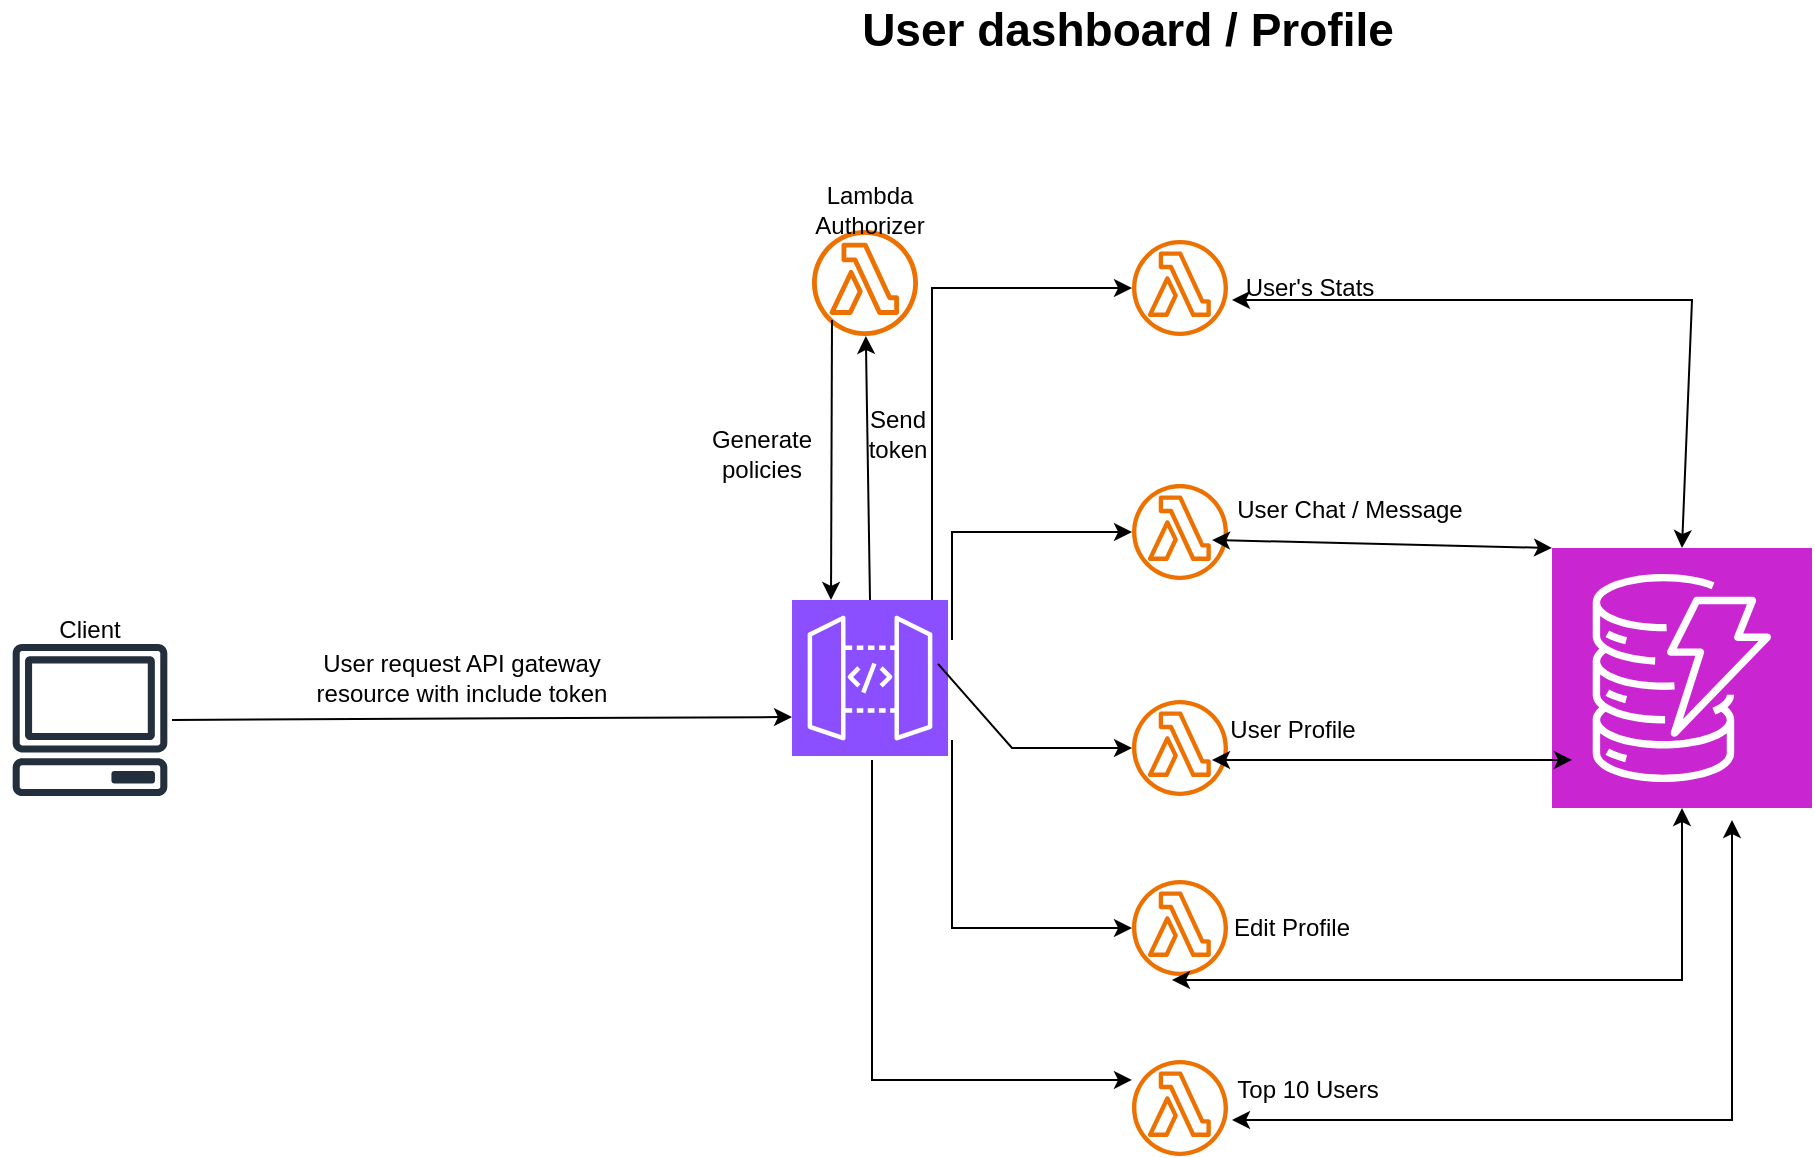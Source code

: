 <mxfile version="23.1.5" type="device">
  <diagram name="Page-1" id="vtV4UUDZCbyHyCZKDNbp">
    <mxGraphModel dx="1434" dy="780" grid="1" gridSize="10" guides="1" tooltips="1" connect="1" arrows="1" fold="1" page="1" pageScale="1" pageWidth="850" pageHeight="1100" math="0" shadow="0">
      <root>
        <mxCell id="0" />
        <mxCell id="1" parent="0" />
        <mxCell id="A4QZvQzmCRYY-zMLC35C-3" value="" style="sketch=0;outlineConnect=0;fontColor=#232F3E;gradientColor=none;fillColor=#ED7100;strokeColor=none;dashed=0;verticalLabelPosition=bottom;verticalAlign=top;align=center;html=1;fontSize=12;fontStyle=0;aspect=fixed;pointerEvents=1;shape=mxgraph.aws4.lambda_function;" parent="1" vertex="1">
          <mxGeometry x="480" y="155" width="53" height="53" as="geometry" />
        </mxCell>
        <mxCell id="A4QZvQzmCRYY-zMLC35C-5" value="" style="sketch=0;points=[[0,0,0],[0.25,0,0],[0.5,0,0],[0.75,0,0],[1,0,0],[0,1,0],[0.25,1,0],[0.5,1,0],[0.75,1,0],[1,1,0],[0,0.25,0],[0,0.5,0],[0,0.75,0],[1,0.25,0],[1,0.5,0],[1,0.75,0]];outlineConnect=0;fontColor=#232F3E;fillColor=#8C4FFF;strokeColor=#ffffff;dashed=0;verticalLabelPosition=bottom;verticalAlign=top;align=center;html=1;fontSize=12;fontStyle=0;aspect=fixed;shape=mxgraph.aws4.resourceIcon;resIcon=mxgraph.aws4.api_gateway;" parent="1" vertex="1">
          <mxGeometry x="470" y="340" width="78" height="78" as="geometry" />
        </mxCell>
        <mxCell id="A4QZvQzmCRYY-zMLC35C-19" value="Lambda Authorizer" style="text;html=1;align=center;verticalAlign=middle;whiteSpace=wrap;rounded=0;" parent="1" vertex="1">
          <mxGeometry x="479" y="130" width="60" height="30" as="geometry" />
        </mxCell>
        <mxCell id="A4QZvQzmCRYY-zMLC35C-21" value="" style="sketch=0;outlineConnect=0;fontColor=#232F3E;gradientColor=none;fillColor=#ED7100;strokeColor=none;dashed=0;verticalLabelPosition=bottom;verticalAlign=top;align=center;html=1;fontSize=12;fontStyle=0;aspect=fixed;pointerEvents=1;shape=mxgraph.aws4.lambda_function;" parent="1" vertex="1">
          <mxGeometry x="640" y="160" width="48" height="48" as="geometry" />
        </mxCell>
        <mxCell id="A4QZvQzmCRYY-zMLC35C-22" value="" style="sketch=0;outlineConnect=0;fontColor=#232F3E;gradientColor=none;fillColor=#ED7100;strokeColor=none;dashed=0;verticalLabelPosition=bottom;verticalAlign=top;align=center;html=1;fontSize=12;fontStyle=0;aspect=fixed;pointerEvents=1;shape=mxgraph.aws4.lambda_function;" parent="1" vertex="1">
          <mxGeometry x="640" y="390" width="48" height="48" as="geometry" />
        </mxCell>
        <mxCell id="A4QZvQzmCRYY-zMLC35C-23" value="" style="sketch=0;outlineConnect=0;fontColor=#232F3E;gradientColor=none;fillColor=#ED7100;strokeColor=none;dashed=0;verticalLabelPosition=bottom;verticalAlign=top;align=center;html=1;fontSize=12;fontStyle=0;aspect=fixed;pointerEvents=1;shape=mxgraph.aws4.lambda_function;" parent="1" vertex="1">
          <mxGeometry x="640" y="282" width="48" height="48" as="geometry" />
        </mxCell>
        <mxCell id="A4QZvQzmCRYY-zMLC35C-24" value="" style="sketch=0;outlineConnect=0;fontColor=#232F3E;gradientColor=none;fillColor=#ED7100;strokeColor=none;dashed=0;verticalLabelPosition=bottom;verticalAlign=top;align=center;html=1;fontSize=12;fontStyle=0;aspect=fixed;pointerEvents=1;shape=mxgraph.aws4.lambda_function;" parent="1" vertex="1">
          <mxGeometry x="640" y="480" width="48" height="48" as="geometry" />
        </mxCell>
        <mxCell id="A4QZvQzmCRYY-zMLC35C-26" value="User&#39;s Stats" style="text;html=1;align=center;verticalAlign=middle;whiteSpace=wrap;rounded=0;" parent="1" vertex="1">
          <mxGeometry x="688" y="169" width="82" height="30" as="geometry" />
        </mxCell>
        <mxCell id="A4QZvQzmCRYY-zMLC35C-27" value="User Chat / Message" style="text;html=1;align=center;verticalAlign=middle;whiteSpace=wrap;rounded=0;" parent="1" vertex="1">
          <mxGeometry x="688" y="280" width="122" height="30" as="geometry" />
        </mxCell>
        <mxCell id="A4QZvQzmCRYY-zMLC35C-29" value="User Profile" style="text;html=1;align=center;verticalAlign=middle;whiteSpace=wrap;rounded=0;" parent="1" vertex="1">
          <mxGeometry x="680" y="390" width="81" height="30" as="geometry" />
        </mxCell>
        <mxCell id="A4QZvQzmCRYY-zMLC35C-30" value="Edit Profile" style="text;html=1;align=center;verticalAlign=middle;whiteSpace=wrap;rounded=0;" parent="1" vertex="1">
          <mxGeometry x="680" y="489" width="80" height="30" as="geometry" />
        </mxCell>
        <mxCell id="A4QZvQzmCRYY-zMLC35C-31" value="" style="sketch=0;outlineConnect=0;fontColor=#232F3E;gradientColor=none;fillColor=#ED7100;strokeColor=none;dashed=0;verticalLabelPosition=bottom;verticalAlign=top;align=center;html=1;fontSize=12;fontStyle=0;aspect=fixed;pointerEvents=1;shape=mxgraph.aws4.lambda_function;" parent="1" vertex="1">
          <mxGeometry x="640" y="570" width="48" height="48" as="geometry" />
        </mxCell>
        <mxCell id="A4QZvQzmCRYY-zMLC35C-32" value="Top 10 Users" style="text;html=1;align=center;verticalAlign=middle;whiteSpace=wrap;rounded=0;" parent="1" vertex="1">
          <mxGeometry x="688" y="570" width="80" height="30" as="geometry" />
        </mxCell>
        <mxCell id="A4QZvQzmCRYY-zMLC35C-33" value="" style="endArrow=classic;html=1;rounded=0;" parent="1" target="A4QZvQzmCRYY-zMLC35C-21" edge="1">
          <mxGeometry width="50" height="50" relative="1" as="geometry">
            <mxPoint x="540" y="340" as="sourcePoint" />
            <mxPoint x="590" y="290" as="targetPoint" />
            <Array as="points">
              <mxPoint x="540" y="184" />
            </Array>
          </mxGeometry>
        </mxCell>
        <mxCell id="A4QZvQzmCRYY-zMLC35C-34" value="" style="endArrow=classic;html=1;rounded=0;" parent="1" target="A4QZvQzmCRYY-zMLC35C-23" edge="1">
          <mxGeometry width="50" height="50" relative="1" as="geometry">
            <mxPoint x="550" y="360" as="sourcePoint" />
            <mxPoint x="600" y="310" as="targetPoint" />
            <Array as="points">
              <mxPoint x="550" y="306" />
            </Array>
          </mxGeometry>
        </mxCell>
        <mxCell id="A4QZvQzmCRYY-zMLC35C-35" value="" style="endArrow=classic;html=1;rounded=0;exitX=0.936;exitY=0.41;exitDx=0;exitDy=0;exitPerimeter=0;" parent="1" source="A4QZvQzmCRYY-zMLC35C-5" target="A4QZvQzmCRYY-zMLC35C-22" edge="1">
          <mxGeometry width="50" height="50" relative="1" as="geometry">
            <mxPoint x="550" y="400" as="sourcePoint" />
            <mxPoint x="600" y="350" as="targetPoint" />
            <Array as="points">
              <mxPoint x="580" y="414" />
            </Array>
          </mxGeometry>
        </mxCell>
        <mxCell id="A4QZvQzmCRYY-zMLC35C-36" value="" style="endArrow=classic;html=1;rounded=0;" parent="1" target="A4QZvQzmCRYY-zMLC35C-24" edge="1">
          <mxGeometry width="50" height="50" relative="1" as="geometry">
            <mxPoint x="550" y="410" as="sourcePoint" />
            <mxPoint x="600" y="360" as="targetPoint" />
            <Array as="points">
              <mxPoint x="550" y="504" />
            </Array>
          </mxGeometry>
        </mxCell>
        <mxCell id="A4QZvQzmCRYY-zMLC35C-37" value="" style="endArrow=classic;html=1;rounded=0;entryX=0;entryY=0.208;entryDx=0;entryDy=0;entryPerimeter=0;" parent="1" target="A4QZvQzmCRYY-zMLC35C-31" edge="1">
          <mxGeometry width="50" height="50" relative="1" as="geometry">
            <mxPoint x="510" y="420" as="sourcePoint" />
            <mxPoint x="560" y="370" as="targetPoint" />
            <Array as="points">
              <mxPoint x="510" y="580" />
            </Array>
          </mxGeometry>
        </mxCell>
        <mxCell id="A4QZvQzmCRYY-zMLC35C-40" value="" style="sketch=0;points=[[0,0,0],[0.25,0,0],[0.5,0,0],[0.75,0,0],[1,0,0],[0,1,0],[0.25,1,0],[0.5,1,0],[0.75,1,0],[1,1,0],[0,0.25,0],[0,0.5,0],[0,0.75,0],[1,0.25,0],[1,0.5,0],[1,0.75,0]];outlineConnect=0;fontColor=#232F3E;fillColor=#C925D1;strokeColor=#ffffff;dashed=0;verticalLabelPosition=bottom;verticalAlign=top;align=center;html=1;fontSize=12;fontStyle=0;aspect=fixed;shape=mxgraph.aws4.resourceIcon;resIcon=mxgraph.aws4.dynamodb;noLabel=0;" parent="1" vertex="1">
          <mxGeometry x="850" y="314" width="130" height="130" as="geometry" />
        </mxCell>
        <mxCell id="A4QZvQzmCRYY-zMLC35C-46" value="" style="endArrow=classic;startArrow=classic;html=1;rounded=0;entryX=0.5;entryY=0;entryDx=0;entryDy=0;entryPerimeter=0;" parent="1" target="A4QZvQzmCRYY-zMLC35C-40" edge="1">
          <mxGeometry width="50" height="50" relative="1" as="geometry">
            <mxPoint x="690" y="190" as="sourcePoint" />
            <mxPoint x="740" y="140" as="targetPoint" />
            <Array as="points">
              <mxPoint x="920" y="190" />
            </Array>
          </mxGeometry>
        </mxCell>
        <mxCell id="A4QZvQzmCRYY-zMLC35C-48" value="" style="endArrow=classic;startArrow=classic;html=1;rounded=0;entryX=0;entryY=0;entryDx=0;entryDy=0;entryPerimeter=0;" parent="1" target="A4QZvQzmCRYY-zMLC35C-40" edge="1">
          <mxGeometry width="50" height="50" relative="1" as="geometry">
            <mxPoint x="680" y="310" as="sourcePoint" />
            <mxPoint x="730" y="260" as="targetPoint" />
          </mxGeometry>
        </mxCell>
        <mxCell id="A4QZvQzmCRYY-zMLC35C-49" value="" style="endArrow=classic;startArrow=classic;html=1;rounded=0;entryX=0.077;entryY=0.815;entryDx=0;entryDy=0;entryPerimeter=0;" parent="1" target="A4QZvQzmCRYY-zMLC35C-40" edge="1">
          <mxGeometry width="50" height="50" relative="1" as="geometry">
            <mxPoint x="680" y="420" as="sourcePoint" />
            <mxPoint x="730" y="370" as="targetPoint" />
          </mxGeometry>
        </mxCell>
        <mxCell id="A4QZvQzmCRYY-zMLC35C-51" value="" style="endArrow=classic;startArrow=classic;html=1;rounded=0;entryX=0.5;entryY=1;entryDx=0;entryDy=0;entryPerimeter=0;" parent="1" target="A4QZvQzmCRYY-zMLC35C-40" edge="1">
          <mxGeometry width="50" height="50" relative="1" as="geometry">
            <mxPoint x="660" y="530" as="sourcePoint" />
            <mxPoint x="710" y="480" as="targetPoint" />
            <Array as="points">
              <mxPoint x="915" y="530" />
            </Array>
          </mxGeometry>
        </mxCell>
        <mxCell id="A4QZvQzmCRYY-zMLC35C-52" value="" style="endArrow=classic;startArrow=classic;html=1;rounded=0;" parent="1" edge="1">
          <mxGeometry width="50" height="50" relative="1" as="geometry">
            <mxPoint x="690" y="600" as="sourcePoint" />
            <mxPoint x="940" y="450" as="targetPoint" />
            <Array as="points">
              <mxPoint x="940" y="600" />
            </Array>
          </mxGeometry>
        </mxCell>
        <mxCell id="A4QZvQzmCRYY-zMLC35C-54" value="&lt;b&gt;&lt;font style=&quot;font-size: 23px;&quot;&gt;User dashboard / Profile&lt;/font&gt;&lt;/b&gt;" style="text;html=1;align=center;verticalAlign=middle;whiteSpace=wrap;rounded=0;" parent="1" vertex="1">
          <mxGeometry x="440" y="40" width="396" height="30" as="geometry" />
        </mxCell>
        <mxCell id="MH2c-CvfEMyCvf6PdwpF-2" value="" style="sketch=0;outlineConnect=0;fontColor=#232F3E;gradientColor=none;fillColor=#232F3D;strokeColor=none;dashed=0;verticalLabelPosition=bottom;verticalAlign=top;align=center;html=1;fontSize=12;fontStyle=0;aspect=fixed;pointerEvents=1;shape=mxgraph.aws4.client;" vertex="1" parent="1">
          <mxGeometry x="80" y="362" width="78" height="76" as="geometry" />
        </mxCell>
        <mxCell id="MH2c-CvfEMyCvf6PdwpF-3" value="Client" style="text;html=1;strokeColor=none;fillColor=none;align=center;verticalAlign=middle;whiteSpace=wrap;rounded=0;" vertex="1" parent="1">
          <mxGeometry x="74" y="340" width="90" height="30" as="geometry" />
        </mxCell>
        <mxCell id="MH2c-CvfEMyCvf6PdwpF-4" value="" style="endArrow=classic;html=1;rounded=0;entryX=0;entryY=0.75;entryDx=0;entryDy=0;entryPerimeter=0;" edge="1" parent="1" target="A4QZvQzmCRYY-zMLC35C-5">
          <mxGeometry width="50" height="50" relative="1" as="geometry">
            <mxPoint x="160" y="400" as="sourcePoint" />
            <mxPoint x="210" y="350" as="targetPoint" />
          </mxGeometry>
        </mxCell>
        <mxCell id="MH2c-CvfEMyCvf6PdwpF-5" value="User request API gateway resource with include token" style="text;html=1;align=center;verticalAlign=middle;whiteSpace=wrap;rounded=0;" vertex="1" parent="1">
          <mxGeometry x="230" y="364" width="150" height="30" as="geometry" />
        </mxCell>
        <mxCell id="MH2c-CvfEMyCvf6PdwpF-6" value="" style="endArrow=classic;html=1;rounded=0;exitX=0.5;exitY=0;exitDx=0;exitDy=0;exitPerimeter=0;" edge="1" parent="1" source="A4QZvQzmCRYY-zMLC35C-5" target="A4QZvQzmCRYY-zMLC35C-3">
          <mxGeometry width="50" height="50" relative="1" as="geometry">
            <mxPoint x="520" y="340" as="sourcePoint" />
            <mxPoint x="570" y="290" as="targetPoint" />
          </mxGeometry>
        </mxCell>
        <mxCell id="MH2c-CvfEMyCvf6PdwpF-8" value="" style="endArrow=classic;html=1;rounded=0;entryX=0.25;entryY=0;entryDx=0;entryDy=0;entryPerimeter=0;" edge="1" parent="1" target="A4QZvQzmCRYY-zMLC35C-5">
          <mxGeometry width="50" height="50" relative="1" as="geometry">
            <mxPoint x="490" y="200" as="sourcePoint" />
            <mxPoint x="540" y="150" as="targetPoint" />
          </mxGeometry>
        </mxCell>
        <mxCell id="MH2c-CvfEMyCvf6PdwpF-9" value="Generate policies" style="text;html=1;align=center;verticalAlign=middle;whiteSpace=wrap;rounded=0;" vertex="1" parent="1">
          <mxGeometry x="425" y="252" width="60" height="30" as="geometry" />
        </mxCell>
        <mxCell id="MH2c-CvfEMyCvf6PdwpF-10" value="Send token" style="text;html=1;align=center;verticalAlign=middle;whiteSpace=wrap;rounded=0;" vertex="1" parent="1">
          <mxGeometry x="513" y="252" width="20" height="10" as="geometry" />
        </mxCell>
      </root>
    </mxGraphModel>
  </diagram>
</mxfile>
